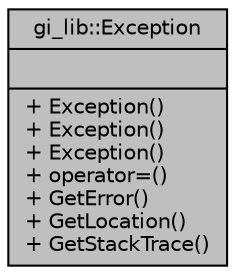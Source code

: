 digraph "gi_lib::Exception"
{
  edge [fontname="Helvetica",fontsize="10",labelfontname="Helvetica",labelfontsize="10"];
  node [fontname="Helvetica",fontsize="10",shape=record];
  Node1 [label="{gi_lib::Exception\n||+ Exception()\l+ Exception()\l+ Exception()\l+ operator=()\l+ GetError()\l+ GetLocation()\l+ GetStackTrace()\l}",height=0.2,width=0.4,color="black", fillcolor="grey75", style="filled", fontcolor="black"];
}
